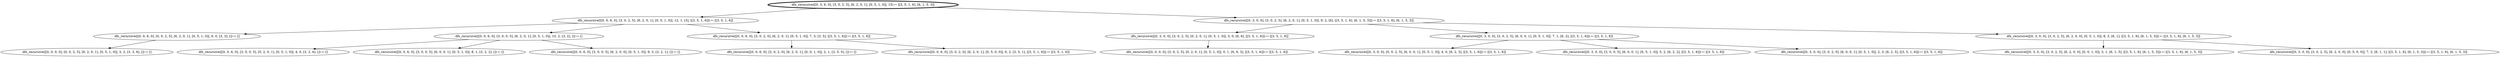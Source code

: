 strict digraph {
	4 [label="dfs_recursive([[0, 0, 0, 0], [0, 0, 2, 5], [6, 2, 0, 1], [0, 5, 1, 0]], 3, 2, [3, 3, 6], []) ↦ []"]
	3 -> 4
	3 [label="dfs_recursive([[0, 0, 6, 0], [0, 0, 2, 5], [6, 2, 0, 1], [0, 5, 1, 0]], 9, 0, [3, 3], []) ↦ []"]
	2 -> 3
	6 [label="dfs_recursive([[0, 0, 6, 0], [3, 0, 0, 5], [0, 2, 0, 1], [0, 5, 1, 0]], 4, 0, [3, 2, 6], []) ↦ []"]
	5 -> 6
	7 [label="dfs_recursive([[0, 0, 6, 0], [3, 0, 0, 5], [6, 0, 0, 1], [0, 5, 1, 0]], 8, 1, [3, 2, 2], []) ↦ []"]
	5 -> 7
	8 [label="dfs_recursive([[0, 0, 6, 0], [3, 0, 0, 5], [6, 2, 0, 0], [0, 5, 1, 0]], 9, 3, [3, 2, 1], []) ↦ []"]
	5 -> 8
	5 [label="dfs_recursive([[0, 0, 6, 0], [3, 0, 0, 5], [6, 2, 0, 1], [0, 5, 1, 0]], 10, 2, [3, 2], []) ↦ []"]
	2 -> 5
	10 [label="dfs_recursive([[0, 0, 6, 0], [3, 0, 2, 0], [6, 2, 0, 1], [0, 0, 1, 0]], 2, 1, [3, 5, 5], []) ↦ []"]
	9 -> 10
	11 [label="dfs_recursive([[0, 0, 6, 0], [3, 0, 2, 0], [6, 2, 0, 1], [0, 5, 0, 0]], 6, 2, [3, 5, 1], [[3, 5, 1, 6]]) ↦ [[3, 5, 1, 6]]"]
	9 -> 11
	9 [label="dfs_recursive([[0, 0, 6, 0], [3, 0, 2, 0], [6, 2, 0, 1], [0, 5, 1, 0]], 7, 3, [3, 5], [[3, 5, 1, 6]]) ↦ [[3, 5, 1, 6]]"]
	2 -> 9
	2 [label="dfs_recursive([[0, 0, 6, 0], [3, 0, 2, 5], [6, 2, 0, 1], [0, 5, 1, 0]], 12, 1, [3], [[3, 5, 1, 6]]) ↦ [[3, 5, 1, 6]]"]
	1 -> 2
	14 [label="dfs_recursive([[0, 0, 0, 0], [3, 0, 2, 5], [0, 2, 0, 1], [0, 5, 1, 0]], 0, 1, [6, 6, 3], [[3, 5, 1, 6]]) ↦ [[3, 5, 1, 6]]"]
	13 -> 14
	13 [label="dfs_recursive([[0, 3, 0, 0], [3, 0, 2, 5], [0, 2, 0, 1], [0, 5, 1, 0]], 3, 0, [6, 6], [[3, 5, 1, 6]]) ↦ [[3, 5, 1, 6]]"]
	12 -> 13
	16 [label="dfs_recursive([[0, 3, 0, 0], [0, 0, 2, 5], [6, 0, 0, 1], [0, 5, 1, 0]], 4, 0, [6, 2, 3], [[3, 5, 1, 6]]) ↦ [[3, 5, 1, 6]]"]
	15 -> 16
	17 [label="dfs_recursive([[0, 3, 0, 0], [3, 0, 0, 5], [6, 0, 0, 1], [0, 5, 1, 0]], 5, 2, [6, 2, 2], [[3, 5, 1, 6]]) ↦ [[3, 5, 1, 6]]"]
	15 -> 17
	18 [label="dfs_recursive([[0, 3, 0, 0], [3, 0, 2, 0], [6, 0, 0, 1], [0, 5, 1, 0]], 2, 3, [6, 2, 5], [[3, 5, 1, 6]]) ↦ [[3, 5, 1, 6]]"]
	15 -> 18
	15 [label="dfs_recursive([[0, 3, 0, 0], [3, 0, 2, 5], [6, 0, 0, 1], [0, 5, 1, 0]], 7, 1, [6, 2], [[3, 5, 1, 6]]) ↦ [[3, 5, 1, 6]]"]
	12 -> 15
	20 [label="dfs_recursive([[0, 3, 0, 0], [3, 0, 2, 5], [6, 2, 0, 0], [0, 0, 1, 0]], 3, 1, [6, 1, 5], [[3, 5, 1, 6], [6, 1, 5, 3]]) ↦ [[3, 5, 1, 6], [6, 1, 5, 3]]"]
	19 -> 20
	21 [label="dfs_recursive([[0, 3, 0, 0], [3, 0, 2, 5], [6, 2, 0, 0], [0, 5, 0, 0]], 7, 2, [6, 1, 1], [[3, 5, 1, 6], [6, 1, 5, 3]]) ↦ [[3, 5, 1, 6], [6, 1, 5, 3]]"]
	19 -> 21
	19 [label="dfs_recursive([[0, 3, 0, 0], [3, 0, 2, 5], [6, 2, 0, 0], [0, 5, 1, 0]], 8, 3, [6, 1], [[3, 5, 1, 6], [6, 1, 5, 3]]) ↦ [[3, 5, 1, 6], [6, 1, 5, 3]]"]
	12 -> 19
	12 [label="dfs_recursive([[0, 3, 0, 0], [3, 0, 2, 5], [6, 2, 0, 1], [0, 5, 1, 0]], 9, 2, [6], [[3, 5, 1, 6], [6, 1, 5, 3]]) ↦ [[3, 5, 1, 6], [6, 1, 5, 3]]"]
	1 -> 12
	1 [label="dfs_recursive([[0, 3, 6, 0], [3, 0, 2, 5], [6, 2, 0, 1], [0, 5, 1, 0]], 15) ↦ [[3, 5, 1, 6], [6, 1, 5, 3]]"]
	1 [penwidth=3]
}
